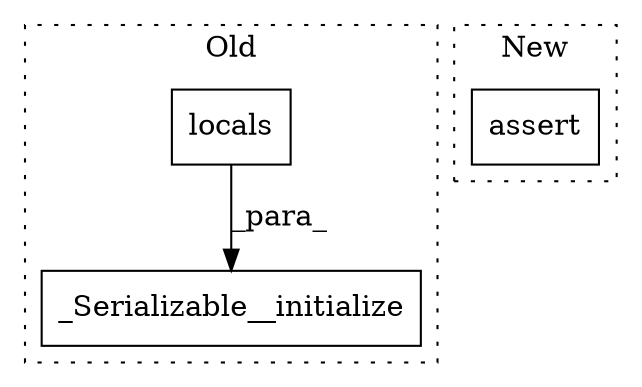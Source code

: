 digraph G {
subgraph cluster0 {
1 [label="locals" a="32" s="1805" l="8" shape="box"];
3 [label="_Serializable__initialize" a="32" s="1779,1813" l="26,1" shape="box"];
label = "Old";
style="dotted";
}
subgraph cluster1 {
2 [label="assert" a="6" s="2005" l="7" shape="box"];
label = "New";
style="dotted";
}
1 -> 3 [label="_para_"];
}